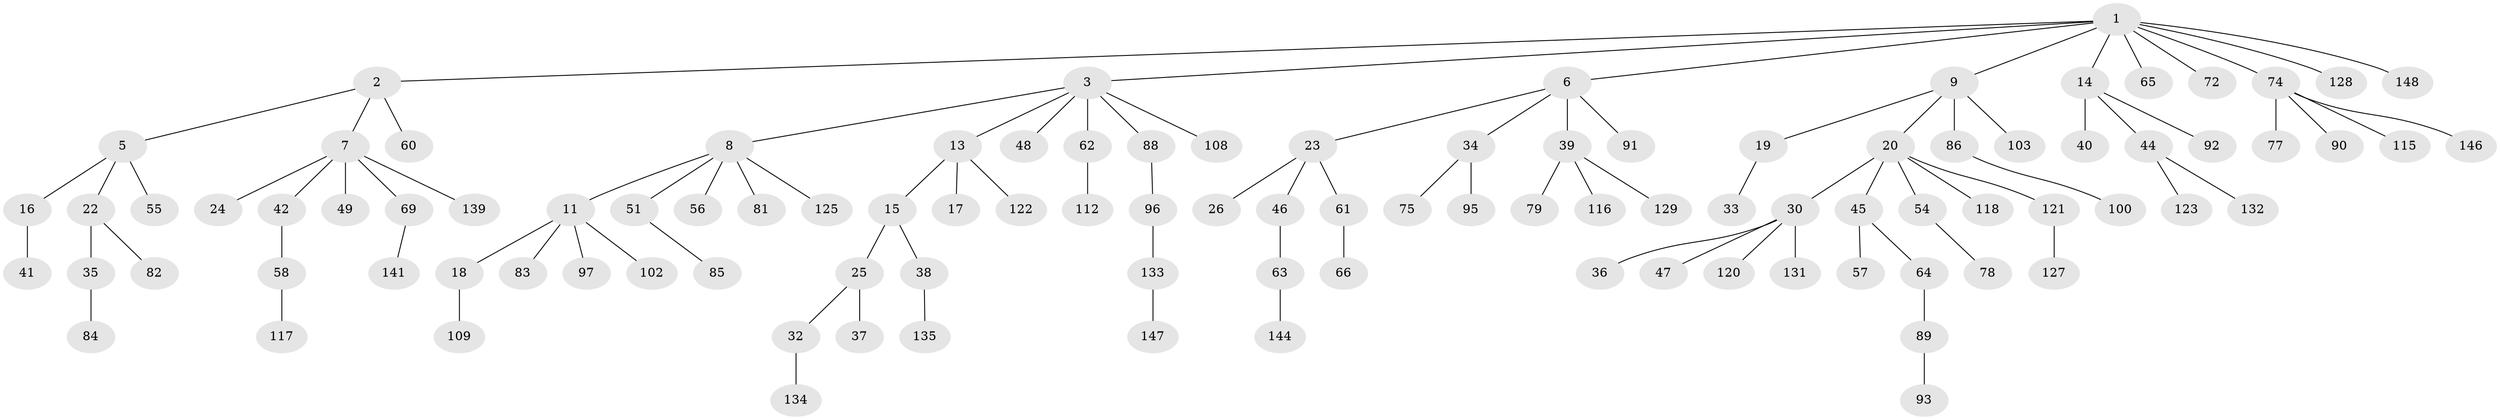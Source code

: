 // Generated by graph-tools (version 1.1) at 2025/24/03/03/25 07:24:06]
// undirected, 104 vertices, 103 edges
graph export_dot {
graph [start="1"]
  node [color=gray90,style=filled];
  1 [super="+80"];
  2 [super="+4"];
  3 [super="+136"];
  5 [super="+12"];
  6;
  7 [super="+21"];
  8 [super="+50"];
  9 [super="+10"];
  11 [super="+59"];
  13 [super="+76"];
  14 [super="+28"];
  15 [super="+31"];
  16;
  17;
  18;
  19 [super="+106"];
  20 [super="+27"];
  22 [super="+43"];
  23 [super="+140"];
  24;
  25 [super="+29"];
  26 [super="+53"];
  30 [super="+67"];
  32 [super="+52"];
  33 [super="+101"];
  34 [super="+138"];
  35;
  36 [super="+68"];
  37;
  38;
  39 [super="+98"];
  40;
  41 [super="+124"];
  42;
  44 [super="+113"];
  45 [super="+70"];
  46;
  47 [super="+87"];
  48;
  49 [super="+143"];
  51 [super="+107"];
  54 [super="+149"];
  55;
  56 [super="+110"];
  57;
  58 [super="+142"];
  60;
  61 [super="+94"];
  62 [super="+119"];
  63 [super="+73"];
  64;
  65 [super="+71"];
  66;
  69;
  72;
  74 [super="+99"];
  75 [super="+114"];
  77;
  78;
  79 [super="+105"];
  81;
  82;
  83;
  84;
  85;
  86;
  88;
  89 [super="+126"];
  90;
  91;
  92;
  93 [super="+104"];
  95 [super="+145"];
  96;
  97 [super="+111"];
  100;
  102;
  103;
  108;
  109 [super="+130"];
  112;
  115;
  116;
  117;
  118;
  120;
  121;
  122;
  123;
  125;
  127;
  128;
  129;
  131;
  132;
  133;
  134 [super="+137"];
  135;
  139;
  141;
  144;
  146;
  147;
  148;
  1 -- 2;
  1 -- 3;
  1 -- 6;
  1 -- 9;
  1 -- 14;
  1 -- 65;
  1 -- 72;
  1 -- 74;
  1 -- 148;
  1 -- 128;
  2 -- 5;
  2 -- 60;
  2 -- 7;
  3 -- 8;
  3 -- 13;
  3 -- 48;
  3 -- 62;
  3 -- 88;
  3 -- 108;
  5 -- 16;
  5 -- 22;
  5 -- 55;
  6 -- 23;
  6 -- 34;
  6 -- 39;
  6 -- 91;
  7 -- 69;
  7 -- 49;
  7 -- 24;
  7 -- 42;
  7 -- 139;
  8 -- 11;
  8 -- 51;
  8 -- 56;
  8 -- 81;
  8 -- 125;
  9 -- 19;
  9 -- 20;
  9 -- 103;
  9 -- 86;
  11 -- 18;
  11 -- 83;
  11 -- 97;
  11 -- 102;
  13 -- 15;
  13 -- 17;
  13 -- 122;
  14 -- 40;
  14 -- 92;
  14 -- 44;
  15 -- 25;
  15 -- 38;
  16 -- 41;
  18 -- 109;
  19 -- 33;
  20 -- 118;
  20 -- 121;
  20 -- 45;
  20 -- 54;
  20 -- 30;
  22 -- 35;
  22 -- 82;
  23 -- 26;
  23 -- 46;
  23 -- 61;
  25 -- 32;
  25 -- 37;
  30 -- 36;
  30 -- 47;
  30 -- 120;
  30 -- 131;
  32 -- 134;
  34 -- 75;
  34 -- 95;
  35 -- 84;
  38 -- 135;
  39 -- 79;
  39 -- 116;
  39 -- 129;
  42 -- 58;
  44 -- 132;
  44 -- 123;
  45 -- 57;
  45 -- 64;
  46 -- 63;
  51 -- 85;
  54 -- 78;
  58 -- 117;
  61 -- 66;
  62 -- 112;
  63 -- 144;
  64 -- 89;
  69 -- 141;
  74 -- 77;
  74 -- 90;
  74 -- 115;
  74 -- 146;
  86 -- 100;
  88 -- 96;
  89 -- 93;
  96 -- 133;
  121 -- 127;
  133 -- 147;
}
